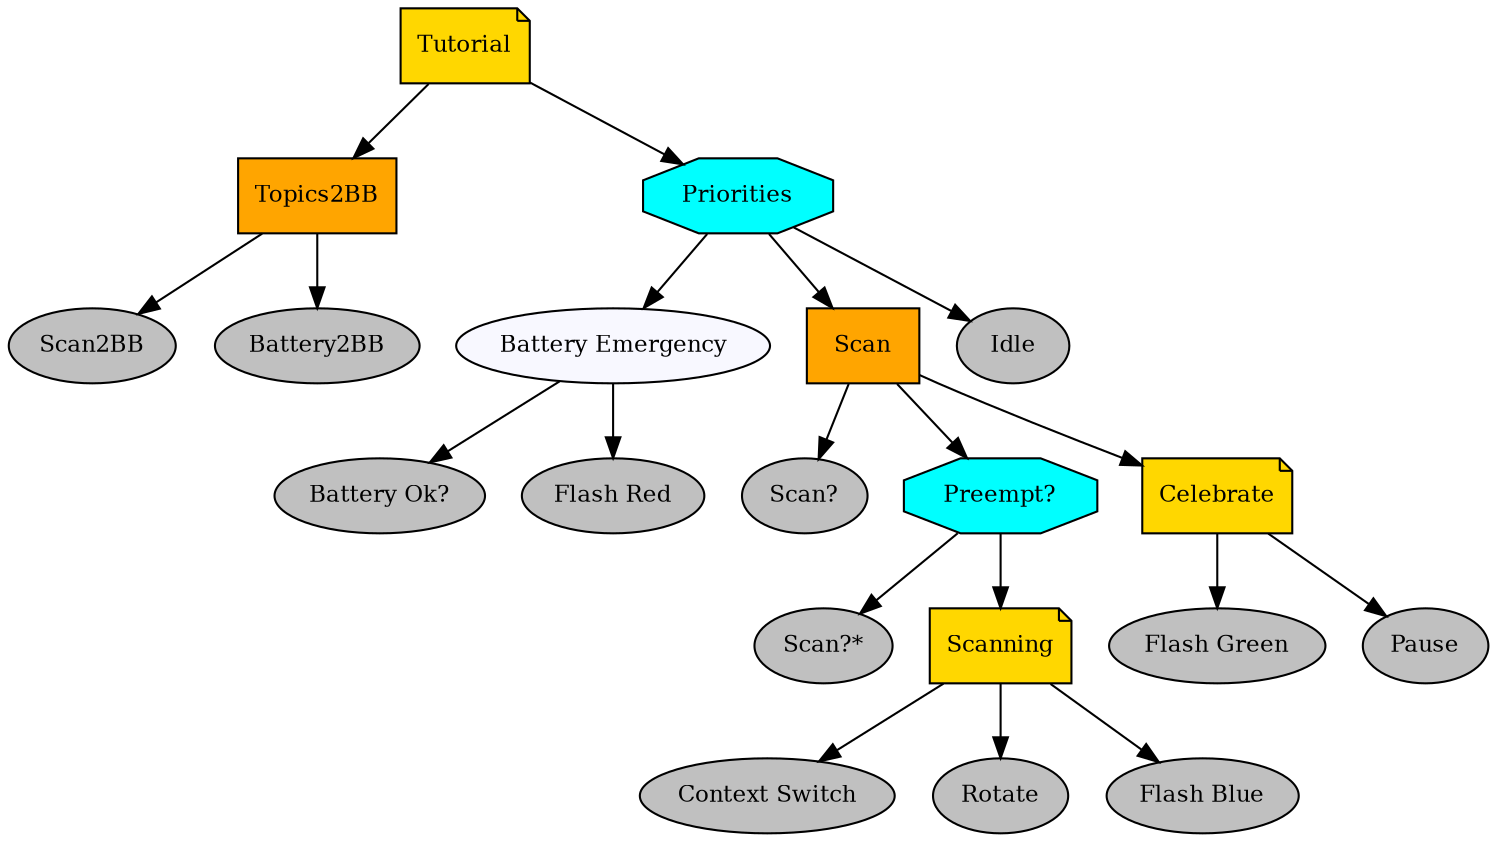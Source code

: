 digraph tutorial {
graph [fontname="times-roman"];
node [fontname="times-roman"];
edge [fontname="times-roman"];
Tutorial [fillcolor=gold, fontcolor=black, fontsize=11, shape=note, style=filled];
Topics2BB [fillcolor=orange, fontcolor=black, fontsize=11, shape=box, style=filled];
Tutorial -> Topics2BB;
Scan2BB [fillcolor=gray, fontcolor=black, fontsize=11, shape=ellipse, style=filled];
Topics2BB -> Scan2BB;
Battery2BB [fillcolor=gray, fontcolor=black, fontsize=11, shape=ellipse, style=filled];
Topics2BB -> Battery2BB;
Priorities [fillcolor=cyan, fontcolor=black, fontsize=11, shape=octagon, style=filled];
Tutorial -> Priorities;
"Battery Emergency" [fillcolor=ghostwhite, fontcolor=black, fontsize=11, shape=ellipse, style=filled];
Priorities -> "Battery Emergency";
"Battery Ok?" [fillcolor=gray, fontcolor=black, fontsize=11, shape=ellipse, style=filled];
"Battery Emergency" -> "Battery Ok?";
"Flash Red" [fillcolor=gray, fontcolor=black, fontsize=11, shape=ellipse, style=filled];
"Battery Emergency" -> "Flash Red";
Scan [fillcolor=orange, fontcolor=black, fontsize=11, shape=box, style=filled];
Priorities -> Scan;
"Scan?" [fillcolor=gray, fontcolor=black, fontsize=11, shape=ellipse, style=filled];
Scan -> "Scan?";
"Preempt?" [fillcolor=cyan, fontcolor=black, fontsize=11, shape=octagon, style=filled];
Scan -> "Preempt?";
"Scan?*" [fillcolor=gray, fontcolor=black, fontsize=11, shape=ellipse, style=filled];
"Preempt?" -> "Scan?*";
Scanning [fillcolor=gold, fontcolor=black, fontsize=11, shape=note, style=filled];
"Preempt?" -> Scanning;
"Context Switch" [fillcolor=gray, fontcolor=black, fontsize=11, shape=ellipse, style=filled];
Scanning -> "Context Switch";
Rotate [fillcolor=gray, fontcolor=black, fontsize=11, shape=ellipse, style=filled];
Scanning -> Rotate;
"Flash Blue" [fillcolor=gray, fontcolor=black, fontsize=11, shape=ellipse, style=filled];
Scanning -> "Flash Blue";
Celebrate [fillcolor=gold, fontcolor=black, fontsize=11, shape=note, style=filled];
Scan -> Celebrate;
"Flash Green" [fillcolor=gray, fontcolor=black, fontsize=11, shape=ellipse, style=filled];
Celebrate -> "Flash Green";
Pause [fillcolor=gray, fontcolor=black, fontsize=11, shape=ellipse, style=filled];
Celebrate -> Pause;
Idle [fillcolor=gray, fontcolor=black, fontsize=11, shape=ellipse, style=filled];
Priorities -> Idle;
}
